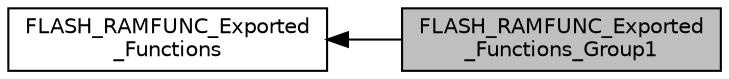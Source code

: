 digraph "FLASH_RAMFUNC_Exported_Functions_Group1"
{
  edge [fontname="Helvetica",fontsize="10",labelfontname="Helvetica",labelfontsize="10"];
  node [fontname="Helvetica",fontsize="10",shape=box];
  rankdir=LR;
  Node2 [label="FLASH_RAMFUNC_Exported\l_Functions",height=0.2,width=0.4,color="black", fillcolor="white", style="filled",URL="$group__FLASH__RAMFUNC__Exported__Functions.html",tooltip=" "];
  Node1 [label="FLASH_RAMFUNC_Exported\l_Functions_Group1",height=0.2,width=0.4,color="black", fillcolor="grey75", style="filled", fontcolor="black",tooltip=" "];
  Node2->Node1 [shape=plaintext, dir="back", style="solid"];
}
